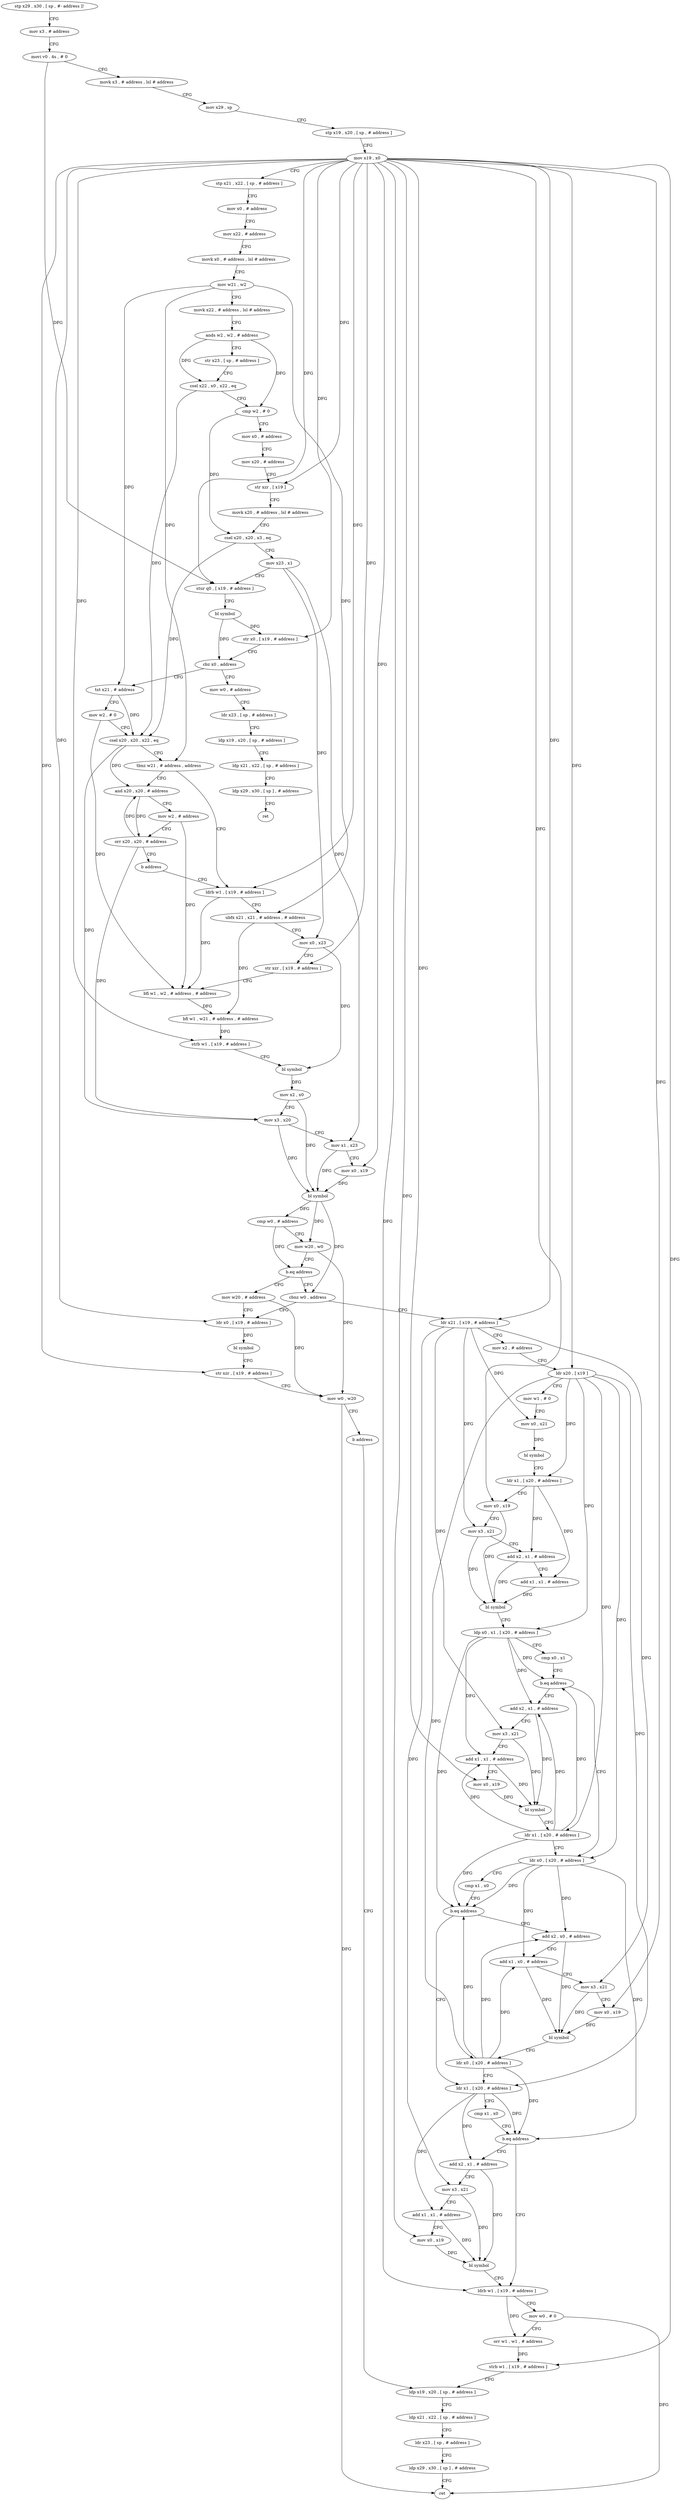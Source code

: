 digraph "func" {
"4420704" [label = "stp x29 , x30 , [ sp , #- address ]!" ]
"4420708" [label = "mov x3 , # address" ]
"4420712" [label = "movi v0 . 4s , # 0" ]
"4420716" [label = "movk x3 , # address , lsl # address" ]
"4420720" [label = "mov x29 , sp" ]
"4420724" [label = "stp x19 , x20 , [ sp , # address ]" ]
"4420728" [label = "mov x19 , x0" ]
"4420732" [label = "stp x21 , x22 , [ sp , # address ]" ]
"4420736" [label = "mov x0 , # address" ]
"4420740" [label = "mov x22 , # address" ]
"4420744" [label = "movk x0 , # address , lsl # address" ]
"4420748" [label = "mov w21 , w2" ]
"4420752" [label = "movk x22 , # address , lsl # address" ]
"4420756" [label = "ands w2 , w2 , # address" ]
"4420760" [label = "str x23 , [ sp , # address ]" ]
"4420764" [label = "csel x22 , x0 , x22 , eq" ]
"4420768" [label = "cmp w2 , # 0" ]
"4420772" [label = "mov x0 , # address" ]
"4420776" [label = "mov x20 , # address" ]
"4420780" [label = "str xzr , [ x19 ]" ]
"4420784" [label = "movk x20 , # address , lsl # address" ]
"4420788" [label = "csel x20 , x20 , x3 , eq" ]
"4420792" [label = "mov x23 , x1" ]
"4420796" [label = "stur q0 , [ x19 , # address ]" ]
"4420800" [label = "bl symbol" ]
"4420804" [label = "str x0 , [ x19 , # address ]" ]
"4420808" [label = "cbz x0 , address" ]
"4421128" [label = "mov w0 , # address" ]
"4420812" [label = "tst x21 , # address" ]
"4421132" [label = "ldr x23 , [ sp , # address ]" ]
"4421136" [label = "ldp x19 , x20 , [ sp , # address ]" ]
"4421140" [label = "ldp x21 , x22 , [ sp , # address ]" ]
"4421144" [label = "ldp x29 , x30 , [ sp ] , # address" ]
"4421148" [label = "ret" ]
"4420816" [label = "mov w2 , # 0" ]
"4420820" [label = "csel x20 , x20 , x22 , eq" ]
"4420824" [label = "tbnz w21 , # address , address" ]
"4421088" [label = "and x20 , x20 , # address" ]
"4420828" [label = "ldrb w1 , [ x19 , # address ]" ]
"4421092" [label = "mov w2 , # address" ]
"4421096" [label = "orr x20 , x20 , # address" ]
"4421100" [label = "b address" ]
"4420832" [label = "ubfx x21 , x21 , # address , # address" ]
"4420836" [label = "mov x0 , x23" ]
"4420840" [label = "str xzr , [ x19 , # address ]" ]
"4420844" [label = "bfi w1 , w2 , # address , # address" ]
"4420848" [label = "bfi w1 , w21 , # address , # address" ]
"4420852" [label = "strb w1 , [ x19 , # address ]" ]
"4420856" [label = "bl symbol" ]
"4420860" [label = "mov x2 , x0" ]
"4420864" [label = "mov x3 , x20" ]
"4420868" [label = "mov x1 , x23" ]
"4420872" [label = "mov x0 , x19" ]
"4420876" [label = "bl symbol" ]
"4420880" [label = "cmp w0 , # address" ]
"4420884" [label = "mov w20 , w0" ]
"4420888" [label = "b.eq address" ]
"4421104" [label = "mov w20 , # address" ]
"4420892" [label = "cbnz w0 , address" ]
"4421108" [label = "ldr x0 , [ x19 , # address ]" ]
"4420896" [label = "ldr x21 , [ x19 , # address ]" ]
"4421064" [label = "ldp x19 , x20 , [ sp , # address ]" ]
"4421068" [label = "ldp x21 , x22 , [ sp , # address ]" ]
"4421072" [label = "ldr x23 , [ sp , # address ]" ]
"4421076" [label = "ldp x29 , x30 , [ sp ] , # address" ]
"4421080" [label = "ret" ]
"4421112" [label = "bl symbol" ]
"4421116" [label = "str xzr , [ x19 , # address ]" ]
"4421120" [label = "mov w0 , w20" ]
"4421124" [label = "b address" ]
"4420900" [label = "mov x2 , # address" ]
"4420904" [label = "ldr x20 , [ x19 ]" ]
"4420908" [label = "mov w1 , # 0" ]
"4420912" [label = "mov x0 , x21" ]
"4420916" [label = "bl symbol" ]
"4420920" [label = "ldr x1 , [ x20 , # address ]" ]
"4420924" [label = "mov x0 , x19" ]
"4420928" [label = "mov x3 , x21" ]
"4420932" [label = "add x2 , x1 , # address" ]
"4420936" [label = "add x1 , x1 , # address" ]
"4420940" [label = "bl symbol" ]
"4420944" [label = "ldp x0 , x1 , [ x20 , # address ]" ]
"4420948" [label = "cmp x0 , x1" ]
"4420952" [label = "b.eq address" ]
"4420980" [label = "ldr x0 , [ x20 , # address ]" ]
"4420956" [label = "add x2 , x1 , # address" ]
"4420984" [label = "cmp x1 , x0" ]
"4420988" [label = "b.eq address" ]
"4421016" [label = "ldr x1 , [ x20 , # address ]" ]
"4420992" [label = "add x2 , x0 , # address" ]
"4420960" [label = "mov x3 , x21" ]
"4420964" [label = "add x1 , x1 , # address" ]
"4420968" [label = "mov x0 , x19" ]
"4420972" [label = "bl symbol" ]
"4420976" [label = "ldr x1 , [ x20 , # address ]" ]
"4421020" [label = "cmp x1 , x0" ]
"4421024" [label = "b.eq address" ]
"4421048" [label = "ldrb w1 , [ x19 , # address ]" ]
"4421028" [label = "add x2 , x1 , # address" ]
"4420996" [label = "add x1 , x0 , # address" ]
"4421000" [label = "mov x3 , x21" ]
"4421004" [label = "mov x0 , x19" ]
"4421008" [label = "bl symbol" ]
"4421012" [label = "ldr x0 , [ x20 , # address ]" ]
"4421052" [label = "mov w0 , # 0" ]
"4421056" [label = "orr w1 , w1 , # address" ]
"4421060" [label = "strb w1 , [ x19 , # address ]" ]
"4421032" [label = "mov x3 , x21" ]
"4421036" [label = "add x1 , x1 , # address" ]
"4421040" [label = "mov x0 , x19" ]
"4421044" [label = "bl symbol" ]
"4420704" -> "4420708" [ label = "CFG" ]
"4420708" -> "4420712" [ label = "CFG" ]
"4420712" -> "4420716" [ label = "CFG" ]
"4420712" -> "4420796" [ label = "DFG" ]
"4420716" -> "4420720" [ label = "CFG" ]
"4420720" -> "4420724" [ label = "CFG" ]
"4420724" -> "4420728" [ label = "CFG" ]
"4420728" -> "4420732" [ label = "CFG" ]
"4420728" -> "4420780" [ label = "DFG" ]
"4420728" -> "4420796" [ label = "DFG" ]
"4420728" -> "4420804" [ label = "DFG" ]
"4420728" -> "4420828" [ label = "DFG" ]
"4420728" -> "4420840" [ label = "DFG" ]
"4420728" -> "4420852" [ label = "DFG" ]
"4420728" -> "4420872" [ label = "DFG" ]
"4420728" -> "4421108" [ label = "DFG" ]
"4420728" -> "4421116" [ label = "DFG" ]
"4420728" -> "4420896" [ label = "DFG" ]
"4420728" -> "4420904" [ label = "DFG" ]
"4420728" -> "4420924" [ label = "DFG" ]
"4420728" -> "4420968" [ label = "DFG" ]
"4420728" -> "4421004" [ label = "DFG" ]
"4420728" -> "4421048" [ label = "DFG" ]
"4420728" -> "4421060" [ label = "DFG" ]
"4420728" -> "4421040" [ label = "DFG" ]
"4420732" -> "4420736" [ label = "CFG" ]
"4420736" -> "4420740" [ label = "CFG" ]
"4420740" -> "4420744" [ label = "CFG" ]
"4420744" -> "4420748" [ label = "CFG" ]
"4420748" -> "4420752" [ label = "CFG" ]
"4420748" -> "4420812" [ label = "DFG" ]
"4420748" -> "4420824" [ label = "DFG" ]
"4420748" -> "4420832" [ label = "DFG" ]
"4420752" -> "4420756" [ label = "CFG" ]
"4420756" -> "4420760" [ label = "CFG" ]
"4420756" -> "4420768" [ label = "DFG" ]
"4420756" -> "4420764" [ label = "DFG" ]
"4420760" -> "4420764" [ label = "CFG" ]
"4420764" -> "4420768" [ label = "CFG" ]
"4420764" -> "4420820" [ label = "DFG" ]
"4420768" -> "4420772" [ label = "CFG" ]
"4420768" -> "4420788" [ label = "DFG" ]
"4420772" -> "4420776" [ label = "CFG" ]
"4420776" -> "4420780" [ label = "CFG" ]
"4420780" -> "4420784" [ label = "CFG" ]
"4420784" -> "4420788" [ label = "CFG" ]
"4420788" -> "4420792" [ label = "CFG" ]
"4420788" -> "4420820" [ label = "DFG" ]
"4420792" -> "4420796" [ label = "CFG" ]
"4420792" -> "4420836" [ label = "DFG" ]
"4420792" -> "4420868" [ label = "DFG" ]
"4420796" -> "4420800" [ label = "CFG" ]
"4420800" -> "4420804" [ label = "DFG" ]
"4420800" -> "4420808" [ label = "DFG" ]
"4420804" -> "4420808" [ label = "CFG" ]
"4420808" -> "4421128" [ label = "CFG" ]
"4420808" -> "4420812" [ label = "CFG" ]
"4421128" -> "4421132" [ label = "CFG" ]
"4420812" -> "4420816" [ label = "CFG" ]
"4420812" -> "4420820" [ label = "DFG" ]
"4421132" -> "4421136" [ label = "CFG" ]
"4421136" -> "4421140" [ label = "CFG" ]
"4421140" -> "4421144" [ label = "CFG" ]
"4421144" -> "4421148" [ label = "CFG" ]
"4420816" -> "4420820" [ label = "CFG" ]
"4420816" -> "4420844" [ label = "DFG" ]
"4420820" -> "4420824" [ label = "CFG" ]
"4420820" -> "4421088" [ label = "DFG" ]
"4420820" -> "4420864" [ label = "DFG" ]
"4420824" -> "4421088" [ label = "CFG" ]
"4420824" -> "4420828" [ label = "CFG" ]
"4421088" -> "4421092" [ label = "CFG" ]
"4421088" -> "4421096" [ label = "DFG" ]
"4420828" -> "4420832" [ label = "CFG" ]
"4420828" -> "4420844" [ label = "DFG" ]
"4421092" -> "4421096" [ label = "CFG" ]
"4421092" -> "4420844" [ label = "DFG" ]
"4421096" -> "4421100" [ label = "CFG" ]
"4421096" -> "4421088" [ label = "DFG" ]
"4421096" -> "4420864" [ label = "DFG" ]
"4421100" -> "4420828" [ label = "CFG" ]
"4420832" -> "4420836" [ label = "CFG" ]
"4420832" -> "4420848" [ label = "DFG" ]
"4420836" -> "4420840" [ label = "CFG" ]
"4420836" -> "4420856" [ label = "DFG" ]
"4420840" -> "4420844" [ label = "CFG" ]
"4420844" -> "4420848" [ label = "DFG" ]
"4420848" -> "4420852" [ label = "DFG" ]
"4420852" -> "4420856" [ label = "CFG" ]
"4420856" -> "4420860" [ label = "DFG" ]
"4420860" -> "4420864" [ label = "CFG" ]
"4420860" -> "4420876" [ label = "DFG" ]
"4420864" -> "4420868" [ label = "CFG" ]
"4420864" -> "4420876" [ label = "DFG" ]
"4420868" -> "4420872" [ label = "CFG" ]
"4420868" -> "4420876" [ label = "DFG" ]
"4420872" -> "4420876" [ label = "DFG" ]
"4420876" -> "4420880" [ label = "DFG" ]
"4420876" -> "4420884" [ label = "DFG" ]
"4420876" -> "4420892" [ label = "DFG" ]
"4420880" -> "4420884" [ label = "CFG" ]
"4420880" -> "4420888" [ label = "DFG" ]
"4420884" -> "4420888" [ label = "CFG" ]
"4420884" -> "4421120" [ label = "DFG" ]
"4420888" -> "4421104" [ label = "CFG" ]
"4420888" -> "4420892" [ label = "CFG" ]
"4421104" -> "4421108" [ label = "CFG" ]
"4421104" -> "4421120" [ label = "DFG" ]
"4420892" -> "4421108" [ label = "CFG" ]
"4420892" -> "4420896" [ label = "CFG" ]
"4421108" -> "4421112" [ label = "DFG" ]
"4420896" -> "4420900" [ label = "CFG" ]
"4420896" -> "4420912" [ label = "DFG" ]
"4420896" -> "4420928" [ label = "DFG" ]
"4420896" -> "4420960" [ label = "DFG" ]
"4420896" -> "4421000" [ label = "DFG" ]
"4420896" -> "4421032" [ label = "DFG" ]
"4421064" -> "4421068" [ label = "CFG" ]
"4421068" -> "4421072" [ label = "CFG" ]
"4421072" -> "4421076" [ label = "CFG" ]
"4421076" -> "4421080" [ label = "CFG" ]
"4421112" -> "4421116" [ label = "CFG" ]
"4421116" -> "4421120" [ label = "CFG" ]
"4421120" -> "4421124" [ label = "CFG" ]
"4421120" -> "4421080" [ label = "DFG" ]
"4421124" -> "4421064" [ label = "CFG" ]
"4420900" -> "4420904" [ label = "CFG" ]
"4420904" -> "4420908" [ label = "CFG" ]
"4420904" -> "4420920" [ label = "DFG" ]
"4420904" -> "4420944" [ label = "DFG" ]
"4420904" -> "4420980" [ label = "DFG" ]
"4420904" -> "4420976" [ label = "DFG" ]
"4420904" -> "4421016" [ label = "DFG" ]
"4420904" -> "4421012" [ label = "DFG" ]
"4420908" -> "4420912" [ label = "CFG" ]
"4420912" -> "4420916" [ label = "DFG" ]
"4420916" -> "4420920" [ label = "CFG" ]
"4420920" -> "4420924" [ label = "CFG" ]
"4420920" -> "4420932" [ label = "DFG" ]
"4420920" -> "4420936" [ label = "DFG" ]
"4420924" -> "4420928" [ label = "CFG" ]
"4420924" -> "4420940" [ label = "DFG" ]
"4420928" -> "4420932" [ label = "CFG" ]
"4420928" -> "4420940" [ label = "DFG" ]
"4420932" -> "4420936" [ label = "CFG" ]
"4420932" -> "4420940" [ label = "DFG" ]
"4420936" -> "4420940" [ label = "DFG" ]
"4420940" -> "4420944" [ label = "CFG" ]
"4420944" -> "4420948" [ label = "CFG" ]
"4420944" -> "4420952" [ label = "DFG" ]
"4420944" -> "4420988" [ label = "DFG" ]
"4420944" -> "4420956" [ label = "DFG" ]
"4420944" -> "4420964" [ label = "DFG" ]
"4420948" -> "4420952" [ label = "CFG" ]
"4420952" -> "4420980" [ label = "CFG" ]
"4420952" -> "4420956" [ label = "CFG" ]
"4420980" -> "4420984" [ label = "CFG" ]
"4420980" -> "4420988" [ label = "DFG" ]
"4420980" -> "4421024" [ label = "DFG" ]
"4420980" -> "4420992" [ label = "DFG" ]
"4420980" -> "4420996" [ label = "DFG" ]
"4420956" -> "4420960" [ label = "CFG" ]
"4420956" -> "4420972" [ label = "DFG" ]
"4420984" -> "4420988" [ label = "CFG" ]
"4420988" -> "4421016" [ label = "CFG" ]
"4420988" -> "4420992" [ label = "CFG" ]
"4421016" -> "4421020" [ label = "CFG" ]
"4421016" -> "4421024" [ label = "DFG" ]
"4421016" -> "4421028" [ label = "DFG" ]
"4421016" -> "4421036" [ label = "DFG" ]
"4420992" -> "4420996" [ label = "CFG" ]
"4420992" -> "4421008" [ label = "DFG" ]
"4420960" -> "4420964" [ label = "CFG" ]
"4420960" -> "4420972" [ label = "DFG" ]
"4420964" -> "4420968" [ label = "CFG" ]
"4420964" -> "4420972" [ label = "DFG" ]
"4420968" -> "4420972" [ label = "DFG" ]
"4420972" -> "4420976" [ label = "CFG" ]
"4420976" -> "4420980" [ label = "CFG" ]
"4420976" -> "4420952" [ label = "DFG" ]
"4420976" -> "4420956" [ label = "DFG" ]
"4420976" -> "4420964" [ label = "DFG" ]
"4420976" -> "4420988" [ label = "DFG" ]
"4421020" -> "4421024" [ label = "CFG" ]
"4421024" -> "4421048" [ label = "CFG" ]
"4421024" -> "4421028" [ label = "CFG" ]
"4421048" -> "4421052" [ label = "CFG" ]
"4421048" -> "4421056" [ label = "DFG" ]
"4421028" -> "4421032" [ label = "CFG" ]
"4421028" -> "4421044" [ label = "DFG" ]
"4420996" -> "4421000" [ label = "CFG" ]
"4420996" -> "4421008" [ label = "DFG" ]
"4421000" -> "4421004" [ label = "CFG" ]
"4421000" -> "4421008" [ label = "DFG" ]
"4421004" -> "4421008" [ label = "DFG" ]
"4421008" -> "4421012" [ label = "CFG" ]
"4421012" -> "4421016" [ label = "CFG" ]
"4421012" -> "4420988" [ label = "DFG" ]
"4421012" -> "4421024" [ label = "DFG" ]
"4421012" -> "4420992" [ label = "DFG" ]
"4421012" -> "4420996" [ label = "DFG" ]
"4421052" -> "4421056" [ label = "CFG" ]
"4421052" -> "4421080" [ label = "DFG" ]
"4421056" -> "4421060" [ label = "DFG" ]
"4421060" -> "4421064" [ label = "CFG" ]
"4421032" -> "4421036" [ label = "CFG" ]
"4421032" -> "4421044" [ label = "DFG" ]
"4421036" -> "4421040" [ label = "CFG" ]
"4421036" -> "4421044" [ label = "DFG" ]
"4421040" -> "4421044" [ label = "DFG" ]
"4421044" -> "4421048" [ label = "CFG" ]
}
